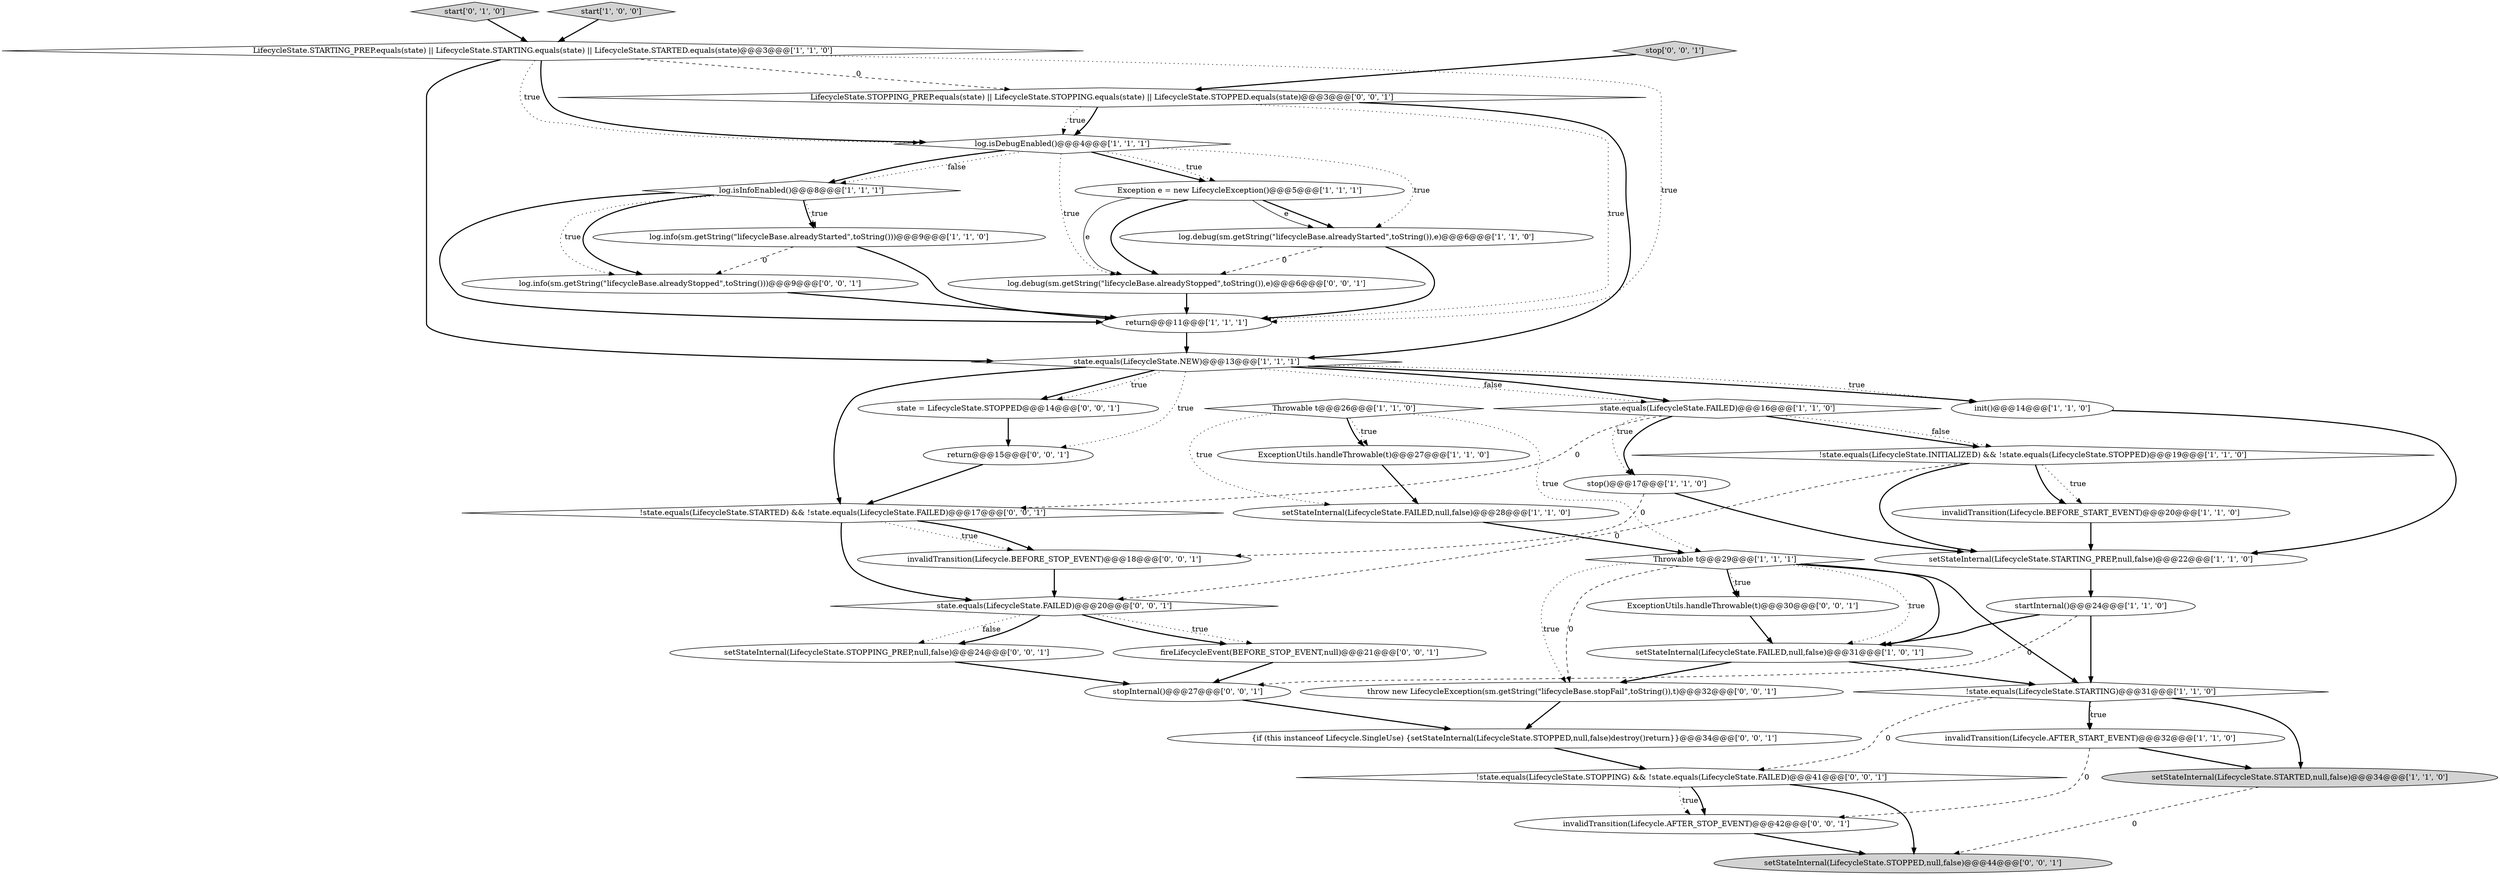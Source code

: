 digraph {
18 [style = filled, label = "invalidTransition(Lifecycle.AFTER_START_EVENT)@@@32@@@['1', '1', '0']", fillcolor = white, shape = ellipse image = "AAA0AAABBB1BBB"];
1 [style = filled, label = "setStateInternal(LifecycleState.FAILED,null,false)@@@28@@@['1', '1', '0']", fillcolor = white, shape = ellipse image = "AAA0AAABBB1BBB"];
0 [style = filled, label = "Exception e = new LifecycleException()@@@5@@@['1', '1', '1']", fillcolor = white, shape = ellipse image = "AAA0AAABBB1BBB"];
8 [style = filled, label = "startInternal()@@@24@@@['1', '1', '0']", fillcolor = white, shape = ellipse image = "AAA0AAABBB1BBB"];
13 [style = filled, label = "setStateInternal(LifecycleState.FAILED,null,false)@@@31@@@['1', '0', '1']", fillcolor = white, shape = ellipse image = "AAA0AAABBB1BBB"];
3 [style = filled, label = "stop()@@@17@@@['1', '1', '0']", fillcolor = white, shape = ellipse image = "AAA0AAABBB1BBB"];
33 [style = filled, label = "!state.equals(LifecycleState.STOPPING) && !state.equals(LifecycleState.FAILED)@@@41@@@['0', '0', '1']", fillcolor = white, shape = diamond image = "AAA0AAABBB3BBB"];
37 [style = filled, label = "setStateInternal(LifecycleState.STOPPING_PREP,null,false)@@@24@@@['0', '0', '1']", fillcolor = white, shape = ellipse image = "AAA0AAABBB3BBB"];
25 [style = filled, label = "state = LifecycleState.STOPPED@@@14@@@['0', '0', '1']", fillcolor = white, shape = ellipse image = "AAA0AAABBB3BBB"];
26 [style = filled, label = "LifecycleState.STOPPING_PREP.equals(state) || LifecycleState.STOPPING.equals(state) || LifecycleState.STOPPED.equals(state)@@@3@@@['0', '0', '1']", fillcolor = white, shape = diamond image = "AAA0AAABBB3BBB"];
36 [style = filled, label = "invalidTransition(Lifecycle.BEFORE_STOP_EVENT)@@@18@@@['0', '0', '1']", fillcolor = white, shape = ellipse image = "AAA0AAABBB3BBB"];
38 [style = filled, label = "{if (this instanceof Lifecycle.SingleUse) {setStateInternal(LifecycleState.STOPPED,null,false)destroy()return}}@@@34@@@['0', '0', '1']", fillcolor = white, shape = ellipse image = "AAA0AAABBB3BBB"];
32 [style = filled, label = "setStateInternal(LifecycleState.STOPPED,null,false)@@@44@@@['0', '0', '1']", fillcolor = lightgray, shape = ellipse image = "AAA0AAABBB3BBB"];
23 [style = filled, label = "return@@@11@@@['1', '1', '1']", fillcolor = white, shape = ellipse image = "AAA0AAABBB1BBB"];
27 [style = filled, label = "stopInternal()@@@27@@@['0', '0', '1']", fillcolor = white, shape = ellipse image = "AAA0AAABBB3BBB"];
2 [style = filled, label = "log.info(sm.getString(\"lifecycleBase.alreadyStarted\",toString()))@@@9@@@['1', '1', '0']", fillcolor = white, shape = ellipse image = "AAA0AAABBB1BBB"];
21 [style = filled, label = "Throwable t@@@26@@@['1', '1', '0']", fillcolor = white, shape = diamond image = "AAA0AAABBB1BBB"];
5 [style = filled, label = "setStateInternal(LifecycleState.STARTED,null,false)@@@34@@@['1', '1', '0']", fillcolor = lightgray, shape = ellipse image = "AAA0AAABBB1BBB"];
9 [style = filled, label = "!state.equals(LifecycleState.STARTING)@@@31@@@['1', '1', '0']", fillcolor = white, shape = diamond image = "AAA0AAABBB1BBB"];
39 [style = filled, label = "state.equals(LifecycleState.FAILED)@@@20@@@['0', '0', '1']", fillcolor = white, shape = diamond image = "AAA0AAABBB3BBB"];
34 [style = filled, label = "fireLifecycleEvent(BEFORE_STOP_EVENT,null)@@@21@@@['0', '0', '1']", fillcolor = white, shape = ellipse image = "AAA0AAABBB3BBB"];
6 [style = filled, label = "!state.equals(LifecycleState.INITIALIZED) && !state.equals(LifecycleState.STOPPED)@@@19@@@['1', '1', '0']", fillcolor = white, shape = diamond image = "AAA0AAABBB1BBB"];
10 [style = filled, label = "invalidTransition(Lifecycle.BEFORE_START_EVENT)@@@20@@@['1', '1', '0']", fillcolor = white, shape = ellipse image = "AAA0AAABBB1BBB"];
14 [style = filled, label = "ExceptionUtils.handleThrowable(t)@@@27@@@['1', '1', '0']", fillcolor = white, shape = ellipse image = "AAA0AAABBB1BBB"];
30 [style = filled, label = "ExceptionUtils.handleThrowable(t)@@@30@@@['0', '0', '1']", fillcolor = white, shape = ellipse image = "AAA0AAABBB3BBB"];
40 [style = filled, label = "stop['0', '0', '1']", fillcolor = lightgray, shape = diamond image = "AAA0AAABBB3BBB"];
20 [style = filled, label = "setStateInternal(LifecycleState.STARTING_PREP,null,false)@@@22@@@['1', '1', '0']", fillcolor = white, shape = ellipse image = "AAA0AAABBB1BBB"];
24 [style = filled, label = "start['0', '1', '0']", fillcolor = lightgray, shape = diamond image = "AAA0AAABBB2BBB"];
4 [style = filled, label = "LifecycleState.STARTING_PREP.equals(state) || LifecycleState.STARTING.equals(state) || LifecycleState.STARTED.equals(state)@@@3@@@['1', '1', '0']", fillcolor = white, shape = diamond image = "AAA0AAABBB1BBB"];
7 [style = filled, label = "state.equals(LifecycleState.FAILED)@@@16@@@['1', '1', '0']", fillcolor = white, shape = diamond image = "AAA0AAABBB1BBB"];
28 [style = filled, label = "invalidTransition(Lifecycle.AFTER_STOP_EVENT)@@@42@@@['0', '0', '1']", fillcolor = white, shape = ellipse image = "AAA0AAABBB3BBB"];
42 [style = filled, label = "throw new LifecycleException(sm.getString(\"lifecycleBase.stopFail\",toString()),t)@@@32@@@['0', '0', '1']", fillcolor = white, shape = ellipse image = "AAA0AAABBB3BBB"];
19 [style = filled, label = "log.debug(sm.getString(\"lifecycleBase.alreadyStarted\",toString()),e)@@@6@@@['1', '1', '0']", fillcolor = white, shape = ellipse image = "AAA0AAABBB1BBB"];
17 [style = filled, label = "init()@@@14@@@['1', '1', '0']", fillcolor = white, shape = ellipse image = "AAA0AAABBB1BBB"];
35 [style = filled, label = "log.info(sm.getString(\"lifecycleBase.alreadyStopped\",toString()))@@@9@@@['0', '0', '1']", fillcolor = white, shape = ellipse image = "AAA0AAABBB3BBB"];
12 [style = filled, label = "Throwable t@@@29@@@['1', '1', '1']", fillcolor = white, shape = diamond image = "AAA0AAABBB1BBB"];
11 [style = filled, label = "state.equals(LifecycleState.NEW)@@@13@@@['1', '1', '1']", fillcolor = white, shape = diamond image = "AAA0AAABBB1BBB"];
15 [style = filled, label = "start['1', '0', '0']", fillcolor = lightgray, shape = diamond image = "AAA0AAABBB1BBB"];
31 [style = filled, label = "return@@@15@@@['0', '0', '1']", fillcolor = white, shape = ellipse image = "AAA0AAABBB3BBB"];
16 [style = filled, label = "log.isDebugEnabled()@@@4@@@['1', '1', '1']", fillcolor = white, shape = diamond image = "AAA0AAABBB1BBB"];
41 [style = filled, label = "log.debug(sm.getString(\"lifecycleBase.alreadyStopped\",toString()),e)@@@6@@@['0', '0', '1']", fillcolor = white, shape = ellipse image = "AAA0AAABBB3BBB"];
22 [style = filled, label = "log.isInfoEnabled()@@@8@@@['1', '1', '1']", fillcolor = white, shape = diamond image = "AAA0AAABBB1BBB"];
29 [style = filled, label = "!state.equals(LifecycleState.STARTED) && !state.equals(LifecycleState.FAILED)@@@17@@@['0', '0', '1']", fillcolor = white, shape = diamond image = "AAA0AAABBB3BBB"];
13->42 [style = bold, label=""];
11->29 [style = bold, label=""];
29->36 [style = dotted, label="true"];
41->23 [style = bold, label=""];
30->13 [style = bold, label=""];
7->6 [style = bold, label=""];
16->0 [style = bold, label=""];
16->22 [style = dotted, label="false"];
22->35 [style = bold, label=""];
33->32 [style = bold, label=""];
19->23 [style = bold, label=""];
12->30 [style = dotted, label="true"];
12->30 [style = bold, label=""];
26->23 [style = dotted, label="true"];
26->16 [style = dotted, label="true"];
6->10 [style = dotted, label="true"];
16->0 [style = dotted, label="true"];
39->37 [style = dotted, label="false"];
19->41 [style = dashed, label="0"];
33->28 [style = dotted, label="true"];
21->14 [style = dotted, label="true"];
13->9 [style = bold, label=""];
31->29 [style = bold, label=""];
39->37 [style = bold, label=""];
3->36 [style = dashed, label="0"];
39->34 [style = dotted, label="true"];
26->16 [style = bold, label=""];
1->12 [style = bold, label=""];
7->6 [style = dotted, label="false"];
28->32 [style = bold, label=""];
0->19 [style = bold, label=""];
18->28 [style = dashed, label="0"];
11->17 [style = bold, label=""];
6->20 [style = bold, label=""];
11->7 [style = dotted, label="false"];
12->13 [style = bold, label=""];
9->18 [style = dotted, label="true"];
12->9 [style = bold, label=""];
5->32 [style = dashed, label="0"];
35->23 [style = bold, label=""];
38->33 [style = bold, label=""];
16->19 [style = dotted, label="true"];
10->20 [style = bold, label=""];
22->2 [style = bold, label=""];
11->25 [style = bold, label=""];
4->26 [style = dashed, label="0"];
21->14 [style = bold, label=""];
4->16 [style = bold, label=""];
27->38 [style = bold, label=""];
15->4 [style = bold, label=""];
24->4 [style = bold, label=""];
21->1 [style = dotted, label="true"];
20->8 [style = bold, label=""];
16->22 [style = bold, label=""];
17->20 [style = bold, label=""];
29->36 [style = bold, label=""];
11->17 [style = dotted, label="true"];
8->27 [style = dashed, label="0"];
40->26 [style = bold, label=""];
7->3 [style = bold, label=""];
16->41 [style = dotted, label="true"];
6->39 [style = dashed, label="0"];
26->11 [style = bold, label=""];
12->42 [style = dotted, label="true"];
8->13 [style = bold, label=""];
25->31 [style = bold, label=""];
4->23 [style = dotted, label="true"];
9->5 [style = bold, label=""];
7->3 [style = dotted, label="true"];
9->18 [style = bold, label=""];
0->41 [style = solid, label="e"];
7->29 [style = dashed, label="0"];
8->9 [style = bold, label=""];
12->42 [style = dashed, label="0"];
4->16 [style = dotted, label="true"];
39->34 [style = bold, label=""];
37->27 [style = bold, label=""];
4->11 [style = bold, label=""];
0->19 [style = solid, label="e"];
9->33 [style = dashed, label="0"];
18->5 [style = bold, label=""];
12->13 [style = dotted, label="true"];
23->11 [style = bold, label=""];
42->38 [style = bold, label=""];
33->28 [style = bold, label=""];
3->20 [style = bold, label=""];
11->31 [style = dotted, label="true"];
11->7 [style = bold, label=""];
6->10 [style = bold, label=""];
14->1 [style = bold, label=""];
22->2 [style = dotted, label="true"];
29->39 [style = bold, label=""];
11->25 [style = dotted, label="true"];
22->23 [style = bold, label=""];
21->12 [style = dotted, label="true"];
0->41 [style = bold, label=""];
36->39 [style = bold, label=""];
2->35 [style = dashed, label="0"];
2->23 [style = bold, label=""];
22->35 [style = dotted, label="true"];
34->27 [style = bold, label=""];
}
